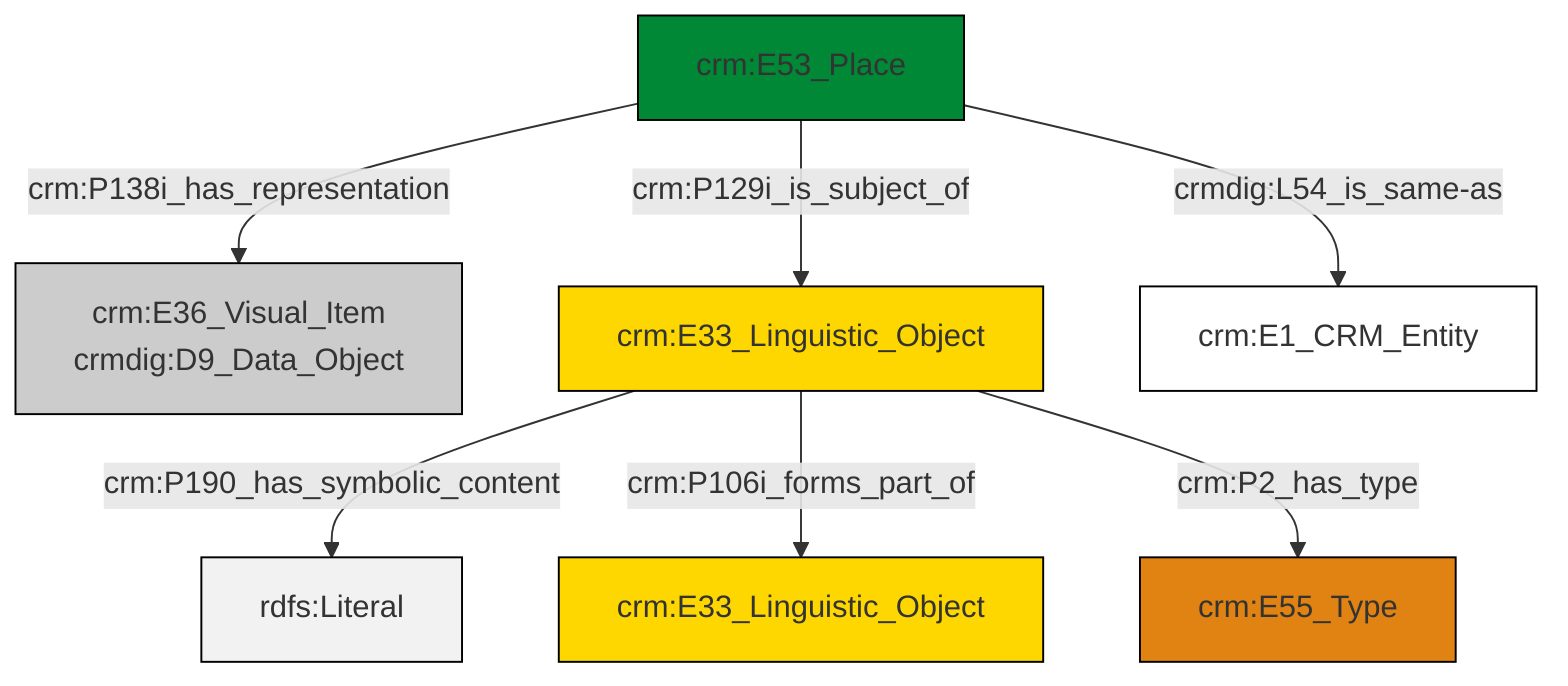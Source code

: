 graph TD
classDef Literal fill:#f2f2f2,stroke:#000000;
classDef CRM_Entity fill:#FFFFFF,stroke:#000000;
classDef Temporal_Entity fill:#00C9E6, stroke:#000000;
classDef Type fill:#E18312, stroke:#000000;
classDef Time-Span fill:#2C9C91, stroke:#000000;
classDef Appellation fill:#FFEB7F, stroke:#000000;
classDef Place fill:#008836, stroke:#000000;
classDef Persistent_Item fill:#B266B2, stroke:#000000;
classDef Conceptual_Object fill:#FFD700, stroke:#000000;
classDef Physical_Thing fill:#D2B48C, stroke:#000000;
classDef Actor fill:#f58aad, stroke:#000000;
classDef PC_Classes fill:#4ce600, stroke:#000000;
classDef Multi fill:#cccccc,stroke:#000000;

2["crm:E53_Place"]:::Place -->|crm:P129i_is_subject_of| 6["crm:E33_Linguistic_Object"]:::Conceptual_Object
6["crm:E33_Linguistic_Object"]:::Conceptual_Object -->|crm:P190_has_symbolic_content| 7[rdfs:Literal]:::Literal
6["crm:E33_Linguistic_Object"]:::Conceptual_Object -->|crm:P106i_forms_part_of| 9["crm:E33_Linguistic_Object"]:::Conceptual_Object
6["crm:E33_Linguistic_Object"]:::Conceptual_Object -->|crm:P2_has_type| 0["crm:E55_Type"]:::Type
2["crm:E53_Place"]:::Place -->|crm:P138i_has_representation| 4["crm:E36_Visual_Item<br>crmdig:D9_Data_Object"]:::Multi
2["crm:E53_Place"]:::Place -->|crmdig:L54_is_same-as| 12["crm:E1_CRM_Entity"]:::CRM_Entity